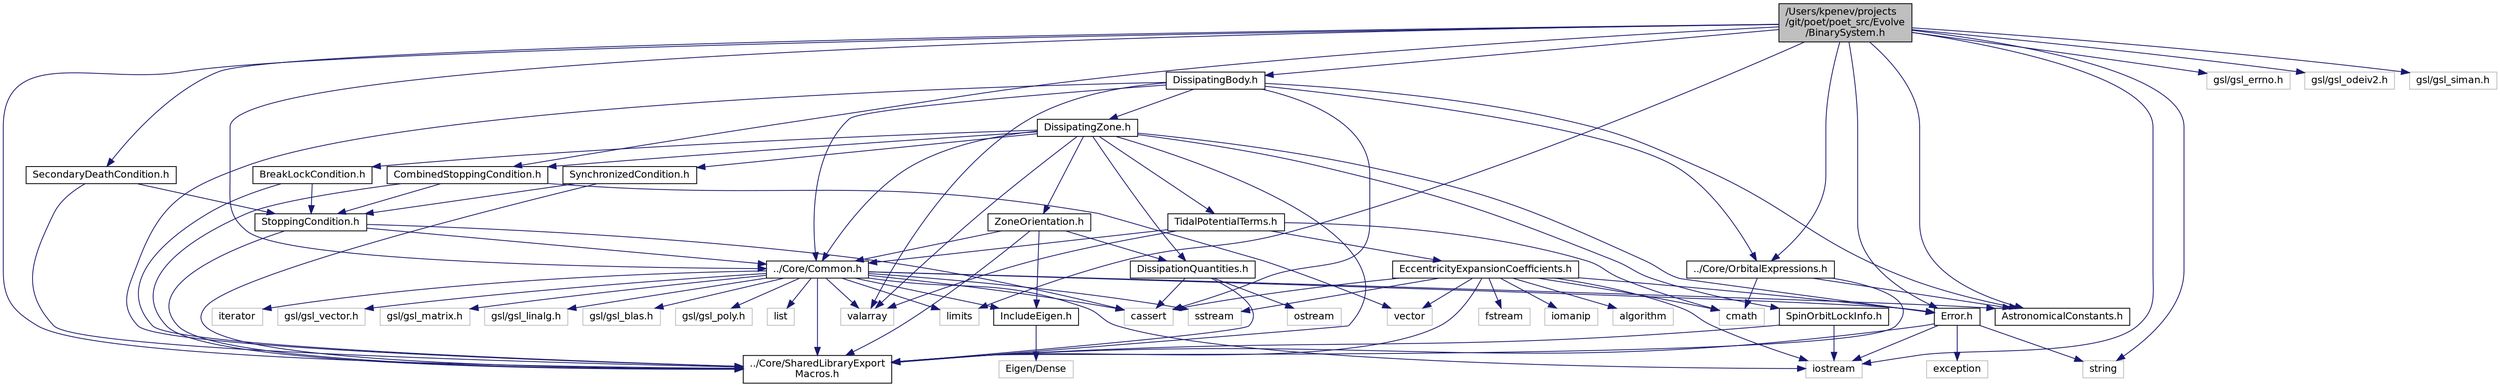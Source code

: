 digraph "/Users/kpenev/projects/git/poet/poet_src/Evolve/BinarySystem.h"
{
 // INTERACTIVE_SVG=YES
  edge [fontname="Helvetica",fontsize="12",labelfontname="Helvetica",labelfontsize="12"];
  node [fontname="Helvetica",fontsize="12",shape=record];
  Node0 [label="/Users/kpenev/projects\l/git/poet/poet_src/Evolve\l/BinarySystem.h",height=0.2,width=0.4,color="black", fillcolor="grey75", style="filled", fontcolor="black"];
  Node0 -> Node1 [color="midnightblue",fontsize="12",style="solid",fontname="Helvetica"];
  Node1 [label="../Core/SharedLibraryExport\lMacros.h",height=0.2,width=0.4,color="black", fillcolor="white", style="filled",URL="$SharedLibraryExportMacros_8h_source.html"];
  Node0 -> Node2 [color="midnightblue",fontsize="12",style="solid",fontname="Helvetica"];
  Node2 [label="DissipatingBody.h",height=0.2,width=0.4,color="black", fillcolor="white", style="filled",URL="$DissipatingBody_8h.html",tooltip="Declares the DissipatingBody class. "];
  Node2 -> Node1 [color="midnightblue",fontsize="12",style="solid",fontname="Helvetica"];
  Node2 -> Node3 [color="midnightblue",fontsize="12",style="solid",fontname="Helvetica"];
  Node3 [label="DissipatingZone.h",height=0.2,width=0.4,color="black", fillcolor="white", style="filled",URL="$DissipatingZone_8h.html",tooltip="Declares a class representing one zone of a body dissipative to tidal distortions. "];
  Node3 -> Node4 [color="midnightblue",fontsize="12",style="solid",fontname="Helvetica"];
  Node4 [label="ZoneOrientation.h",height=0.2,width=0.4,color="black", fillcolor="white", style="filled",URL="$ZoneOrientation_8h.html",tooltip="Declares a class for orientations of zones of DissipatingBody objects. "];
  Node4 -> Node1 [color="midnightblue",fontsize="12",style="solid",fontname="Helvetica"];
  Node4 -> Node5 [color="midnightblue",fontsize="12",style="solid",fontname="Helvetica"];
  Node5 [label="DissipationQuantities.h",height=0.2,width=0.4,color="black", fillcolor="white", style="filled",URL="$DissipationQuantities_8h.html",tooltip="Declaration of enumerations of dissipation quantities and derivatives. "];
  Node5 -> Node1 [color="midnightblue",fontsize="12",style="solid",fontname="Helvetica"];
  Node5 -> Node6 [color="midnightblue",fontsize="12",style="solid",fontname="Helvetica"];
  Node6 [label="ostream",height=0.2,width=0.4,color="grey75", fillcolor="white", style="filled"];
  Node5 -> Node7 [color="midnightblue",fontsize="12",style="solid",fontname="Helvetica"];
  Node7 [label="cassert",height=0.2,width=0.4,color="grey75", fillcolor="white", style="filled"];
  Node4 -> Node8 [color="midnightblue",fontsize="12",style="solid",fontname="Helvetica"];
  Node8 [label="../Core/Common.h",height=0.2,width=0.4,color="black", fillcolor="white", style="filled",URL="$Core_2Common_8h.html",tooltip="Declaration of some general purpose utilities. "];
  Node8 -> Node9 [color="midnightblue",fontsize="12",style="solid",fontname="Helvetica"];
  Node9 [label="list",height=0.2,width=0.4,color="grey75", fillcolor="white", style="filled"];
  Node8 -> Node10 [color="midnightblue",fontsize="12",style="solid",fontname="Helvetica"];
  Node10 [label="valarray",height=0.2,width=0.4,color="grey75", fillcolor="white", style="filled"];
  Node8 -> Node11 [color="midnightblue",fontsize="12",style="solid",fontname="Helvetica"];
  Node11 [label="limits",height=0.2,width=0.4,color="grey75", fillcolor="white", style="filled"];
  Node8 -> Node12 [color="midnightblue",fontsize="12",style="solid",fontname="Helvetica"];
  Node12 [label="sstream",height=0.2,width=0.4,color="grey75", fillcolor="white", style="filled"];
  Node8 -> Node13 [color="midnightblue",fontsize="12",style="solid",fontname="Helvetica"];
  Node13 [label="iostream",height=0.2,width=0.4,color="grey75", fillcolor="white", style="filled"];
  Node8 -> Node14 [color="midnightblue",fontsize="12",style="solid",fontname="Helvetica"];
  Node14 [label="iterator",height=0.2,width=0.4,color="grey75", fillcolor="white", style="filled"];
  Node8 -> Node15 [color="midnightblue",fontsize="12",style="solid",fontname="Helvetica"];
  Node15 [label="gsl/gsl_vector.h",height=0.2,width=0.4,color="grey75", fillcolor="white", style="filled"];
  Node8 -> Node16 [color="midnightblue",fontsize="12",style="solid",fontname="Helvetica"];
  Node16 [label="gsl/gsl_matrix.h",height=0.2,width=0.4,color="grey75", fillcolor="white", style="filled"];
  Node8 -> Node17 [color="midnightblue",fontsize="12",style="solid",fontname="Helvetica"];
  Node17 [label="gsl/gsl_linalg.h",height=0.2,width=0.4,color="grey75", fillcolor="white", style="filled"];
  Node8 -> Node18 [color="midnightblue",fontsize="12",style="solid",fontname="Helvetica"];
  Node18 [label="gsl/gsl_blas.h",height=0.2,width=0.4,color="grey75", fillcolor="white", style="filled"];
  Node8 -> Node19 [color="midnightblue",fontsize="12",style="solid",fontname="Helvetica"];
  Node19 [label="gsl/gsl_poly.h",height=0.2,width=0.4,color="grey75", fillcolor="white", style="filled"];
  Node8 -> Node7 [color="midnightblue",fontsize="12",style="solid",fontname="Helvetica"];
  Node8 -> Node1 [color="midnightblue",fontsize="12",style="solid",fontname="Helvetica"];
  Node8 -> Node20 [color="midnightblue",fontsize="12",style="solid",fontname="Helvetica"];
  Node20 [label="Error.h",height=0.2,width=0.4,color="black", fillcolor="white", style="filled",URL="$Error_8h.html",tooltip="Defines the exception hierarchy used by this code. "];
  Node20 -> Node1 [color="midnightblue",fontsize="12",style="solid",fontname="Helvetica"];
  Node20 -> Node13 [color="midnightblue",fontsize="12",style="solid",fontname="Helvetica"];
  Node20 -> Node21 [color="midnightblue",fontsize="12",style="solid",fontname="Helvetica"];
  Node21 [label="exception",height=0.2,width=0.4,color="grey75", fillcolor="white", style="filled"];
  Node20 -> Node22 [color="midnightblue",fontsize="12",style="solid",fontname="Helvetica"];
  Node22 [label="string",height=0.2,width=0.4,color="grey75", fillcolor="white", style="filled"];
  Node8 -> Node23 [color="midnightblue",fontsize="12",style="solid",fontname="Helvetica"];
  Node23 [label="AstronomicalConstants.h",height=0.2,width=0.4,color="black", fillcolor="white", style="filled",URL="$AstronomicalConstants_8h.html",tooltip="Defines various astronomical constants. "];
  Node8 -> Node24 [color="midnightblue",fontsize="12",style="solid",fontname="Helvetica"];
  Node24 [label="IncludeEigen.h",height=0.2,width=0.4,color="black", fillcolor="white", style="filled",URL="$IncludeEigen_8h_source.html"];
  Node24 -> Node25 [color="midnightblue",fontsize="12",style="solid",fontname="Helvetica"];
  Node25 [label="Eigen/Dense",height=0.2,width=0.4,color="grey75", fillcolor="white", style="filled"];
  Node4 -> Node24 [color="midnightblue",fontsize="12",style="solid",fontname="Helvetica"];
  Node3 -> Node1 [color="midnightblue",fontsize="12",style="solid",fontname="Helvetica"];
  Node3 -> Node20 [color="midnightblue",fontsize="12",style="solid",fontname="Helvetica"];
  Node3 -> Node26 [color="midnightblue",fontsize="12",style="solid",fontname="Helvetica"];
  Node26 [label="TidalPotentialTerms.h",height=0.2,width=0.4,color="black", fillcolor="white", style="filled",URL="$TidalPotentialTerms_8h.html",tooltip="Declare an interface for evaluating the expansion of the tidal potential. "];
  Node26 -> Node27 [color="midnightblue",fontsize="12",style="solid",fontname="Helvetica"];
  Node27 [label="cmath",height=0.2,width=0.4,color="grey75", fillcolor="white", style="filled"];
  Node26 -> Node10 [color="midnightblue",fontsize="12",style="solid",fontname="Helvetica"];
  Node26 -> Node28 [color="midnightblue",fontsize="12",style="solid",fontname="Helvetica"];
  Node28 [label="EccentricityExpansionCoefficients.h",height=0.2,width=0.4,color="black", fillcolor="white", style="filled",URL="$EccentricityExpansionCoefficients_8h.html",tooltip="Declares a class which provides the [  coefficients]{InclinationEccentricity_pms1}. "];
  Node28 -> Node1 [color="midnightblue",fontsize="12",style="solid",fontname="Helvetica"];
  Node28 -> Node20 [color="midnightblue",fontsize="12",style="solid",fontname="Helvetica"];
  Node28 -> Node29 [color="midnightblue",fontsize="12",style="solid",fontname="Helvetica"];
  Node29 [label="vector",height=0.2,width=0.4,color="grey75", fillcolor="white", style="filled"];
  Node28 -> Node30 [color="midnightblue",fontsize="12",style="solid",fontname="Helvetica"];
  Node30 [label="fstream",height=0.2,width=0.4,color="grey75", fillcolor="white", style="filled"];
  Node28 -> Node31 [color="midnightblue",fontsize="12",style="solid",fontname="Helvetica"];
  Node31 [label="iomanip",height=0.2,width=0.4,color="grey75", fillcolor="white", style="filled"];
  Node28 -> Node27 [color="midnightblue",fontsize="12",style="solid",fontname="Helvetica"];
  Node28 -> Node13 [color="midnightblue",fontsize="12",style="solid",fontname="Helvetica"];
  Node28 -> Node12 [color="midnightblue",fontsize="12",style="solid",fontname="Helvetica"];
  Node28 -> Node7 [color="midnightblue",fontsize="12",style="solid",fontname="Helvetica"];
  Node28 -> Node32 [color="midnightblue",fontsize="12",style="solid",fontname="Helvetica"];
  Node32 [label="algorithm",height=0.2,width=0.4,color="grey75", fillcolor="white", style="filled"];
  Node26 -> Node8 [color="midnightblue",fontsize="12",style="solid",fontname="Helvetica"];
  Node3 -> Node5 [color="midnightblue",fontsize="12",style="solid",fontname="Helvetica"];
  Node3 -> Node33 [color="midnightblue",fontsize="12",style="solid",fontname="Helvetica"];
  Node33 [label="SpinOrbitLockInfo.h",height=0.2,width=0.4,color="black", fillcolor="white", style="filled",URL="$SpinOrbitLockInfo_8h.html",tooltip="Defines the SpinOrbitLockInfo class. "];
  Node33 -> Node1 [color="midnightblue",fontsize="12",style="solid",fontname="Helvetica"];
  Node33 -> Node13 [color="midnightblue",fontsize="12",style="solid",fontname="Helvetica"];
  Node3 -> Node34 [color="midnightblue",fontsize="12",style="solid",fontname="Helvetica"];
  Node34 [label="CombinedStoppingCondition.h",height=0.2,width=0.4,color="black", fillcolor="white", style="filled",URL="$CombinedStoppingCondition_8h.html",tooltip="Declares a class for a stopping condition that combines other stopping conditions. "];
  Node34 -> Node1 [color="midnightblue",fontsize="12",style="solid",fontname="Helvetica"];
  Node34 -> Node35 [color="midnightblue",fontsize="12",style="solid",fontname="Helvetica"];
  Node35 [label="StoppingCondition.h",height=0.2,width=0.4,color="black", fillcolor="white", style="filled",URL="$StoppingCondition_8h.html",tooltip="Defines the various stopping conditions needed by OrbitSolver. "];
  Node35 -> Node1 [color="midnightblue",fontsize="12",style="solid",fontname="Helvetica"];
  Node35 -> Node8 [color="midnightblue",fontsize="12",style="solid",fontname="Helvetica"];
  Node35 -> Node7 [color="midnightblue",fontsize="12",style="solid",fontname="Helvetica"];
  Node34 -> Node29 [color="midnightblue",fontsize="12",style="solid",fontname="Helvetica"];
  Node3 -> Node36 [color="midnightblue",fontsize="12",style="solid",fontname="Helvetica"];
  Node36 [label="BreakLockCondition.h",height=0.2,width=0.4,color="black", fillcolor="white", style="filled",URL="$BreakLockCondition_8h.html",tooltip="Declares a class for a stopping condition monitoring when a locked zone loses the lock..."];
  Node36 -> Node1 [color="midnightblue",fontsize="12",style="solid",fontname="Helvetica"];
  Node36 -> Node35 [color="midnightblue",fontsize="12",style="solid",fontname="Helvetica"];
  Node3 -> Node37 [color="midnightblue",fontsize="12",style="solid",fontname="Helvetica"];
  Node37 [label="SynchronizedCondition.h",height=0.2,width=0.4,color="black", fillcolor="white", style="filled",URL="$SynchronizedCondition_8h.html",tooltip="Declares a stopping condition monitoring spin-orbit synchronization. "];
  Node37 -> Node1 [color="midnightblue",fontsize="12",style="solid",fontname="Helvetica"];
  Node37 -> Node35 [color="midnightblue",fontsize="12",style="solid",fontname="Helvetica"];
  Node3 -> Node8 [color="midnightblue",fontsize="12",style="solid",fontname="Helvetica"];
  Node3 -> Node10 [color="midnightblue",fontsize="12",style="solid",fontname="Helvetica"];
  Node2 -> Node38 [color="midnightblue",fontsize="12",style="solid",fontname="Helvetica"];
  Node38 [label="../Core/OrbitalExpressions.h",height=0.2,width=0.4,color="black", fillcolor="white", style="filled",URL="$OrbitalExpressions_8h.html",tooltip="A collection of functions which calculate various quantities for two body orbits. ..."];
  Node38 -> Node1 [color="midnightblue",fontsize="12",style="solid",fontname="Helvetica"];
  Node38 -> Node27 [color="midnightblue",fontsize="12",style="solid",fontname="Helvetica"];
  Node38 -> Node23 [color="midnightblue",fontsize="12",style="solid",fontname="Helvetica"];
  Node2 -> Node23 [color="midnightblue",fontsize="12",style="solid",fontname="Helvetica"];
  Node2 -> Node8 [color="midnightblue",fontsize="12",style="solid",fontname="Helvetica"];
  Node2 -> Node10 [color="midnightblue",fontsize="12",style="solid",fontname="Helvetica"];
  Node2 -> Node7 [color="midnightblue",fontsize="12",style="solid",fontname="Helvetica"];
  Node0 -> Node34 [color="midnightblue",fontsize="12",style="solid",fontname="Helvetica"];
  Node0 -> Node39 [color="midnightblue",fontsize="12",style="solid",fontname="Helvetica"];
  Node39 [label="SecondaryDeathCondition.h",height=0.2,width=0.4,color="black", fillcolor="white", style="filled",URL="$SecondaryDeathCondition_8h.html",tooltip="Declares a stopping condition class monitoring for the death of the secondary object. "];
  Node39 -> Node1 [color="midnightblue",fontsize="12",style="solid",fontname="Helvetica"];
  Node39 -> Node35 [color="midnightblue",fontsize="12",style="solid",fontname="Helvetica"];
  Node0 -> Node23 [color="midnightblue",fontsize="12",style="solid",fontname="Helvetica"];
  Node0 -> Node8 [color="midnightblue",fontsize="12",style="solid",fontname="Helvetica"];
  Node0 -> Node38 [color="midnightblue",fontsize="12",style="solid",fontname="Helvetica"];
  Node0 -> Node20 [color="midnightblue",fontsize="12",style="solid",fontname="Helvetica"];
  Node0 -> Node40 [color="midnightblue",fontsize="12",style="solid",fontname="Helvetica"];
  Node40 [label="gsl/gsl_errno.h",height=0.2,width=0.4,color="grey75", fillcolor="white", style="filled"];
  Node0 -> Node41 [color="midnightblue",fontsize="12",style="solid",fontname="Helvetica"];
  Node41 [label="gsl/gsl_odeiv2.h",height=0.2,width=0.4,color="grey75", fillcolor="white", style="filled"];
  Node0 -> Node42 [color="midnightblue",fontsize="12",style="solid",fontname="Helvetica"];
  Node42 [label="gsl/gsl_siman.h",height=0.2,width=0.4,color="grey75", fillcolor="white", style="filled"];
  Node0 -> Node22 [color="midnightblue",fontsize="12",style="solid",fontname="Helvetica"];
  Node0 -> Node11 [color="midnightblue",fontsize="12",style="solid",fontname="Helvetica"];
  Node0 -> Node13 [color="midnightblue",fontsize="12",style="solid",fontname="Helvetica"];
}
